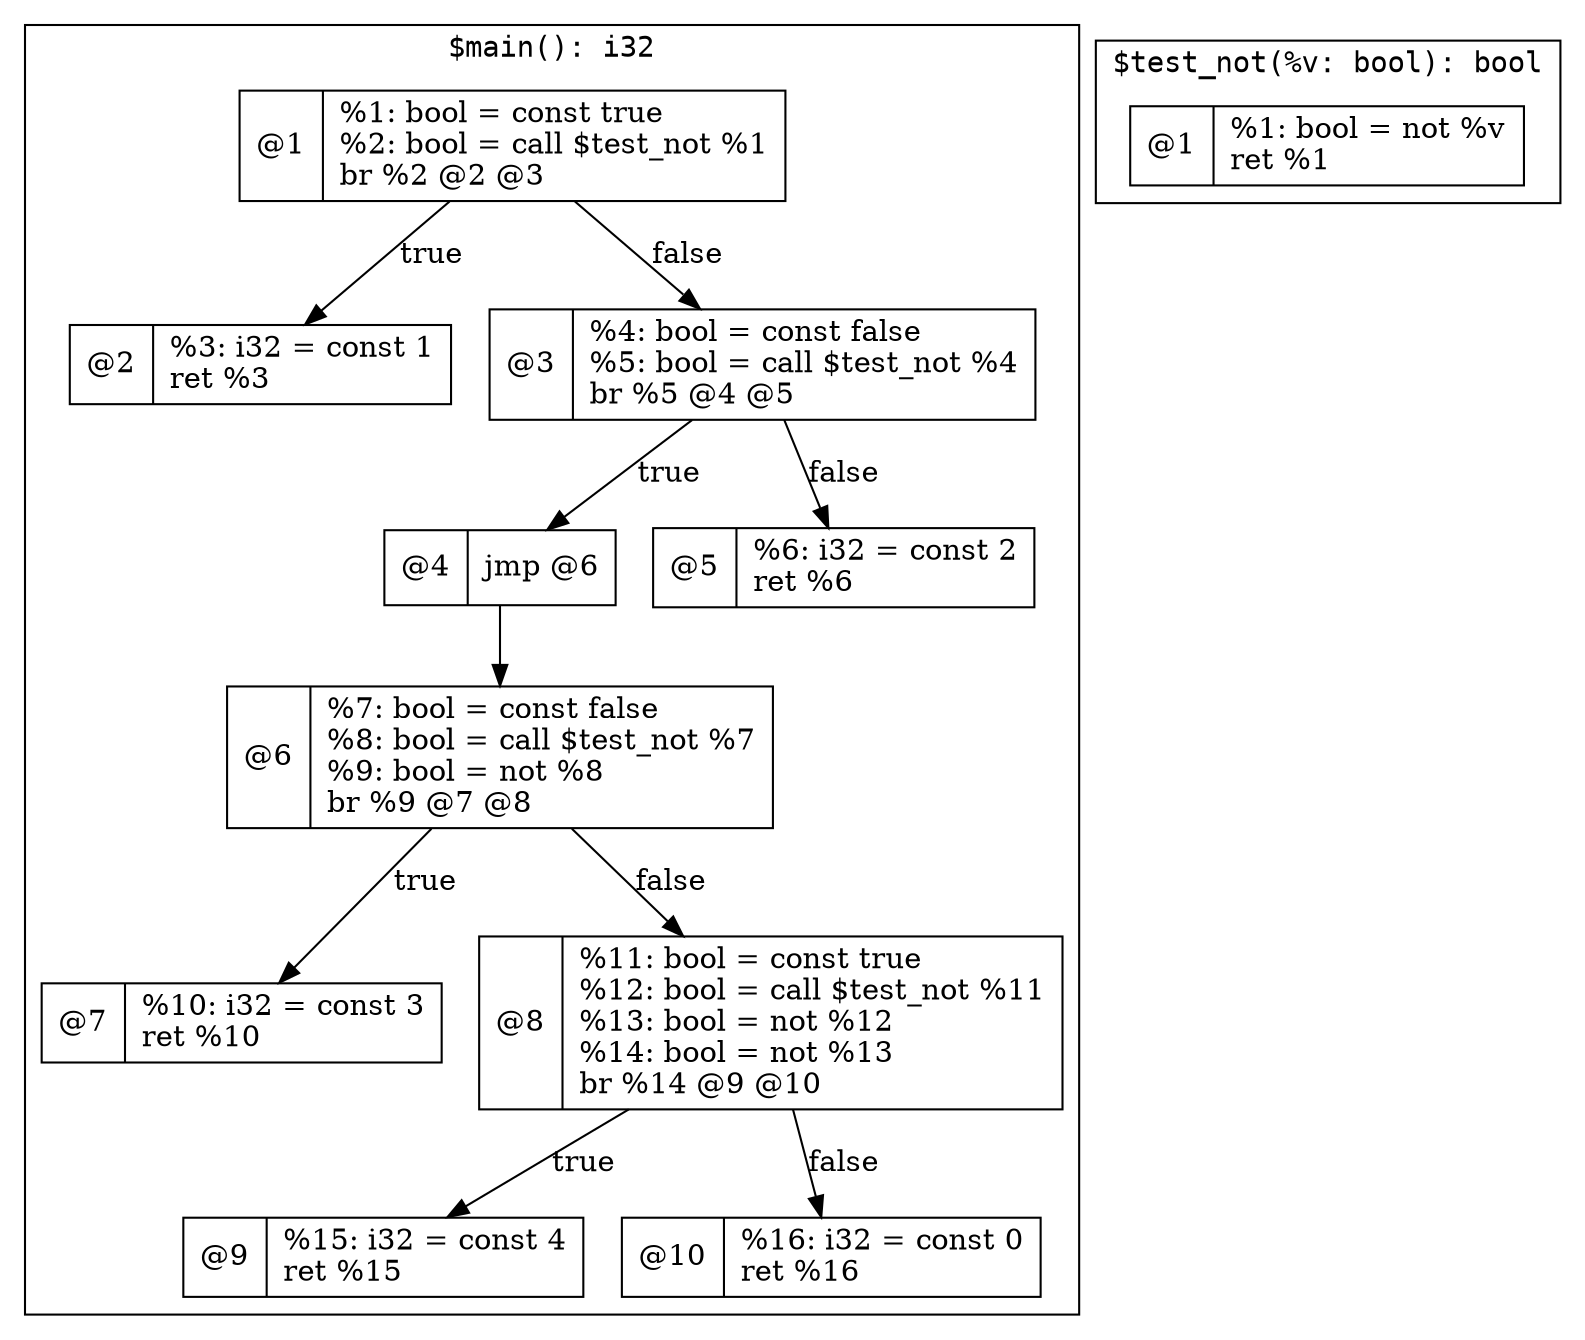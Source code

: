 digraph {
   fontname=monospace
   node [shape=record]

   subgraph cluster_0 {
      label="$main(): i32"

      "$main@1" [label="@1|%1: bool = const true\l%2: bool = call $test_not %1\lbr %2 @2 @3\l"]
      "$main@1" -> "$main@2" [label="true"]
      "$main@1" -> "$main@3" [label="false"]

      "$main@2" [label="@2|%3: i32 = const 1\lret %3\l"]

      "$main@3" [label="@3|%4: bool = const false\l%5: bool = call $test_not %4\lbr %5 @4 @5\l"]
      "$main@3" -> "$main@4" [label="true"]
      "$main@3" -> "$main@5" [label="false"]

      "$main@4" [label="@4|jmp @6\l"]
      "$main@4" -> "$main@6"

      "$main@5" [label="@5|%6: i32 = const 2\lret %6\l"]

      "$main@6" [label="@6|%7: bool = const false\l%8: bool = call $test_not %7\l%9: bool = not %8\lbr %9 @7 @8\l"]
      "$main@6" -> "$main@7" [label="true"]
      "$main@6" -> "$main@8" [label="false"]

      "$main@7" [label="@7|%10: i32 = const 3\lret %10\l"]

      "$main@8" [label="@8|%11: bool = const true\l%12: bool = call $test_not %11\l%13: bool = not %12\l%14: bool = not %13\lbr %14 @9 @10\l"]
      "$main@8" -> "$main@9" [label="true"]
      "$main@8" -> "$main@10" [label="false"]

      "$main@9" [label="@9|%15: i32 = const 4\lret %15\l"]

      "$main@10" [label="@10|%16: i32 = const 0\lret %16\l"]
   }

   subgraph cluster_1 {
      label="$test_not(%v: bool): bool"

      "$test_not@1" [label="@1|%1: bool = not %v\lret %1\l"]
   }
}
